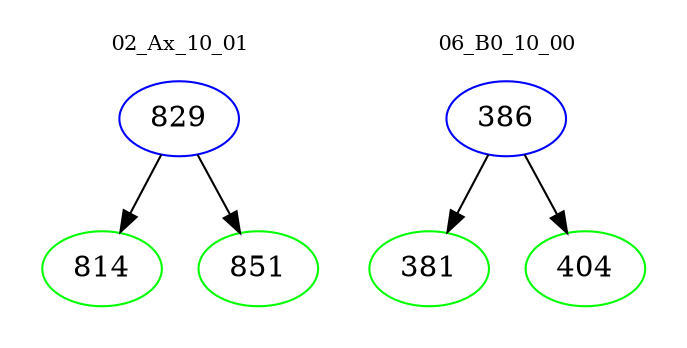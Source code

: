digraph{
subgraph cluster_0 {
color = white
label = "02_Ax_10_01";
fontsize=10;
T0_829 [label="829", color="blue"]
T0_829 -> T0_814 [color="black"]
T0_814 [label="814", color="green"]
T0_829 -> T0_851 [color="black"]
T0_851 [label="851", color="green"]
}
subgraph cluster_1 {
color = white
label = "06_B0_10_00";
fontsize=10;
T1_386 [label="386", color="blue"]
T1_386 -> T1_381 [color="black"]
T1_381 [label="381", color="green"]
T1_386 -> T1_404 [color="black"]
T1_404 [label="404", color="green"]
}
}
